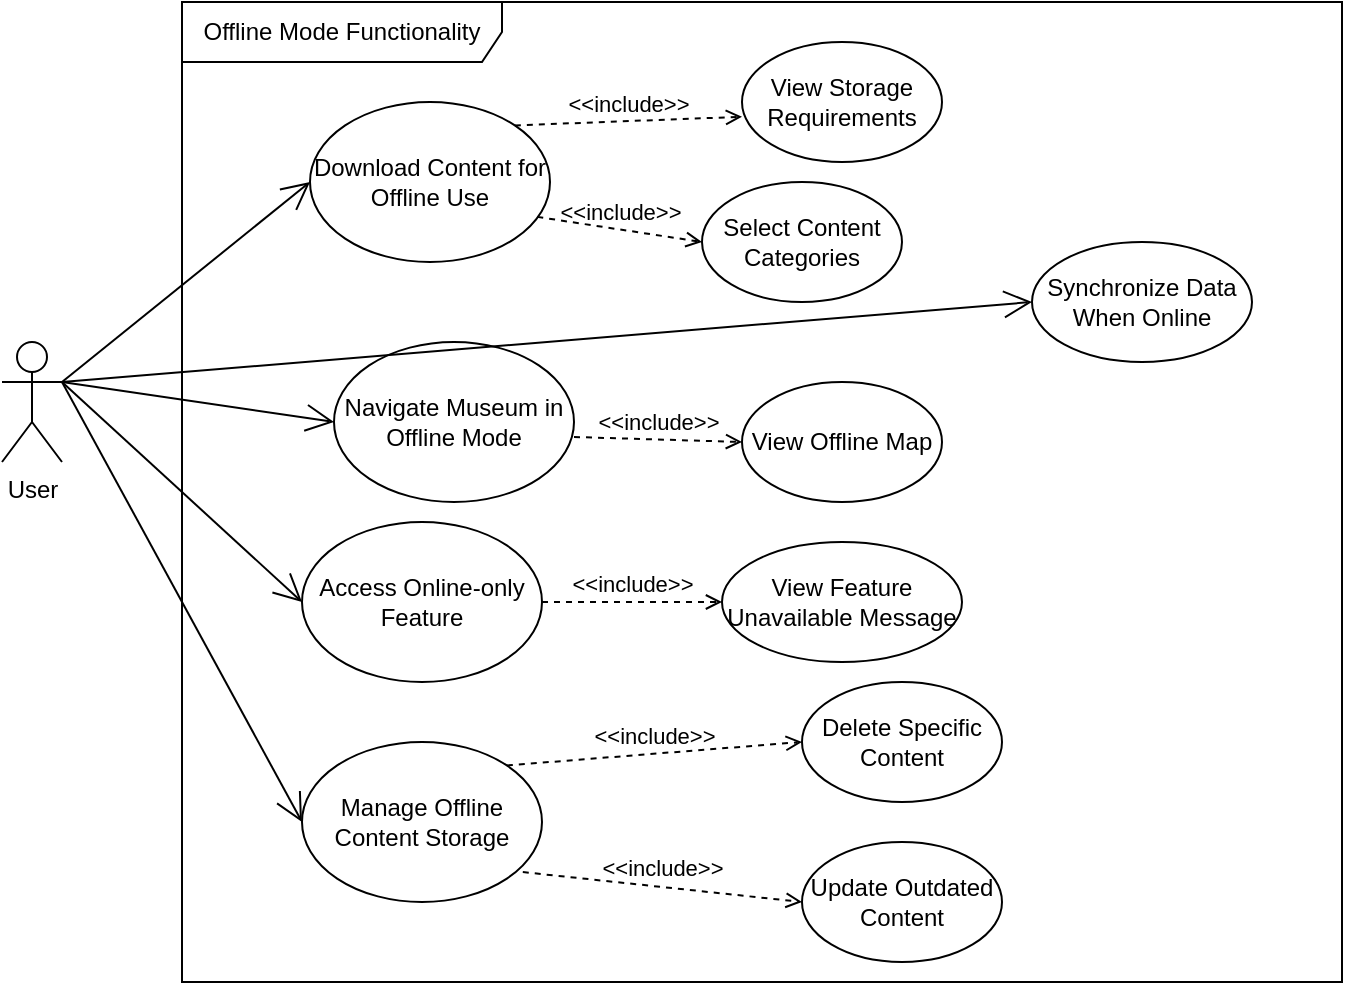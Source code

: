 <mxfile version="26.1.3">
  <diagram id="C5RBs43oDa-KdzZeNtuy" name="Page-1">
    <mxGraphModel dx="1050" dy="557" grid="1" gridSize="10" guides="1" tooltips="1" connect="1" arrows="1" fold="1" page="1" pageScale="1" pageWidth="827" pageHeight="1169" math="0" shadow="0">
      <root>
        <mxCell id="WIyWlLk6GJQsqaUBKTNV-0" />
        <mxCell id="WIyWlLk6GJQsqaUBKTNV-1" parent="WIyWlLk6GJQsqaUBKTNV-0" />
        <mxCell id="lv9YnxyCzNiJ2VLWQXhp-0" value="Offline Mode Functionality" style="shape=umlFrame;whiteSpace=wrap;html=1;pointerEvents=0;recursiveResize=0;container=1;collapsible=0;width=160;" parent="WIyWlLk6GJQsqaUBKTNV-1" vertex="1">
          <mxGeometry x="230" y="150" width="580" height="490" as="geometry" />
        </mxCell>
        <mxCell id="lv9YnxyCzNiJ2VLWQXhp-1" value="Download Content for Offline Use" style="ellipse;whiteSpace=wrap;html=1;" parent="lv9YnxyCzNiJ2VLWQXhp-0" vertex="1">
          <mxGeometry x="64" y="50" width="120" height="80" as="geometry" />
        </mxCell>
        <mxCell id="lv9YnxyCzNiJ2VLWQXhp-2" value="View Storage Requirements" style="ellipse;whiteSpace=wrap;html=1;" parent="lv9YnxyCzNiJ2VLWQXhp-0" vertex="1">
          <mxGeometry x="280" y="20" width="100" height="60" as="geometry" />
        </mxCell>
        <mxCell id="lv9YnxyCzNiJ2VLWQXhp-3" value="Select Content Categories" style="ellipse;whiteSpace=wrap;html=1;" parent="lv9YnxyCzNiJ2VLWQXhp-0" vertex="1">
          <mxGeometry x="260" y="90" width="100" height="60" as="geometry" />
        </mxCell>
        <mxCell id="lv9YnxyCzNiJ2VLWQXhp-4" value="Navigate Museum in Offline Mode" style="ellipse;whiteSpace=wrap;html=1;" parent="lv9YnxyCzNiJ2VLWQXhp-0" vertex="1">
          <mxGeometry x="76" y="170" width="120" height="80" as="geometry" />
        </mxCell>
        <mxCell id="lv9YnxyCzNiJ2VLWQXhp-5" value="View Offline Map" style="ellipse;whiteSpace=wrap;html=1;" parent="lv9YnxyCzNiJ2VLWQXhp-0" vertex="1">
          <mxGeometry x="280" y="190" width="100" height="60" as="geometry" />
        </mxCell>
        <mxCell id="lv9YnxyCzNiJ2VLWQXhp-6" value="Access Online-only Feature" style="ellipse;whiteSpace=wrap;html=1;" parent="lv9YnxyCzNiJ2VLWQXhp-0" vertex="1">
          <mxGeometry x="60" y="260" width="120" height="80" as="geometry" />
        </mxCell>
        <mxCell id="lv9YnxyCzNiJ2VLWQXhp-7" value="View Feature Unavailable Message" style="ellipse;whiteSpace=wrap;html=1;" parent="lv9YnxyCzNiJ2VLWQXhp-0" vertex="1">
          <mxGeometry x="270" y="270" width="120" height="60" as="geometry" />
        </mxCell>
        <mxCell id="lv9YnxyCzNiJ2VLWQXhp-8" value="Synchronize Data When Online" style="ellipse;whiteSpace=wrap;html=1;" parent="lv9YnxyCzNiJ2VLWQXhp-0" vertex="1">
          <mxGeometry x="425" y="120" width="110" height="60" as="geometry" />
        </mxCell>
        <mxCell id="lv9YnxyCzNiJ2VLWQXhp-10" value="Manage Offline Content Storage" style="ellipse;whiteSpace=wrap;html=1;" parent="lv9YnxyCzNiJ2VLWQXhp-0" vertex="1">
          <mxGeometry x="60" y="370" width="120" height="80" as="geometry" />
        </mxCell>
        <mxCell id="lv9YnxyCzNiJ2VLWQXhp-11" value="Delete Specific Content" style="ellipse;whiteSpace=wrap;html=1;" parent="lv9YnxyCzNiJ2VLWQXhp-0" vertex="1">
          <mxGeometry x="310" y="340" width="100" height="60" as="geometry" />
        </mxCell>
        <mxCell id="lv9YnxyCzNiJ2VLWQXhp-12" value="Update Outdated Content" style="ellipse;whiteSpace=wrap;html=1;" parent="lv9YnxyCzNiJ2VLWQXhp-0" vertex="1">
          <mxGeometry x="310" y="420" width="100" height="60" as="geometry" />
        </mxCell>
        <mxCell id="T8xEX9JWnPnyw04taqtV-0" value="&amp;lt;&amp;lt;include&amp;gt;&amp;gt;" style="html=1;verticalAlign=bottom;labelBackgroundColor=none;endArrow=open;endFill=0;dashed=1;rounded=0;entryX=0;entryY=0.623;entryDx=0;entryDy=0;entryPerimeter=0;exitX=1;exitY=0;exitDx=0;exitDy=0;" parent="lv9YnxyCzNiJ2VLWQXhp-0" source="lv9YnxyCzNiJ2VLWQXhp-1" target="lv9YnxyCzNiJ2VLWQXhp-2" edge="1">
          <mxGeometry width="160" relative="1" as="geometry">
            <mxPoint x="190" y="40" as="sourcePoint" />
            <mxPoint x="350" y="40" as="targetPoint" />
          </mxGeometry>
        </mxCell>
        <mxCell id="T8xEX9JWnPnyw04taqtV-1" value="&amp;lt;&amp;lt;include&amp;gt;&amp;gt;" style="html=1;verticalAlign=bottom;labelBackgroundColor=none;endArrow=open;endFill=0;dashed=1;rounded=0;entryX=0;entryY=0.5;entryDx=0;entryDy=0;exitX=0.947;exitY=0.718;exitDx=0;exitDy=0;exitPerimeter=0;" parent="lv9YnxyCzNiJ2VLWQXhp-0" source="lv9YnxyCzNiJ2VLWQXhp-1" target="lv9YnxyCzNiJ2VLWQXhp-3" edge="1">
          <mxGeometry width="160" relative="1" as="geometry">
            <mxPoint x="196" y="100" as="sourcePoint" />
            <mxPoint x="298" y="105" as="targetPoint" />
          </mxGeometry>
        </mxCell>
        <mxCell id="T8xEX9JWnPnyw04taqtV-3" value="&amp;lt;&amp;lt;include&amp;gt;&amp;gt;" style="html=1;verticalAlign=bottom;labelBackgroundColor=none;endArrow=open;endFill=0;dashed=1;rounded=0;entryX=0;entryY=0.5;entryDx=0;entryDy=0;exitX=1;exitY=0;exitDx=0;exitDy=0;" parent="lv9YnxyCzNiJ2VLWQXhp-0" target="lv9YnxyCzNiJ2VLWQXhp-5" edge="1">
          <mxGeometry width="160" relative="1" as="geometry">
            <mxPoint x="196" y="217.5" as="sourcePoint" />
            <mxPoint x="298" y="222.5" as="targetPoint" />
          </mxGeometry>
        </mxCell>
        <mxCell id="T8xEX9JWnPnyw04taqtV-4" value="&amp;lt;&amp;lt;include&amp;gt;&amp;gt;" style="html=1;verticalAlign=bottom;labelBackgroundColor=none;endArrow=open;endFill=0;dashed=1;rounded=0;entryX=0;entryY=0.5;entryDx=0;entryDy=0;exitX=1;exitY=0.5;exitDx=0;exitDy=0;" parent="lv9YnxyCzNiJ2VLWQXhp-0" source="lv9YnxyCzNiJ2VLWQXhp-6" target="lv9YnxyCzNiJ2VLWQXhp-7" edge="1">
          <mxGeometry width="160" relative="1" as="geometry">
            <mxPoint x="180" y="310" as="sourcePoint" />
            <mxPoint x="282" y="315" as="targetPoint" />
          </mxGeometry>
        </mxCell>
        <mxCell id="T8xEX9JWnPnyw04taqtV-5" value="&amp;lt;&amp;lt;include&amp;gt;&amp;gt;" style="html=1;verticalAlign=bottom;labelBackgroundColor=none;endArrow=open;endFill=0;dashed=1;rounded=0;entryX=0;entryY=0.5;entryDx=0;entryDy=0;exitX=1;exitY=0;exitDx=0;exitDy=0;" parent="lv9YnxyCzNiJ2VLWQXhp-0" source="lv9YnxyCzNiJ2VLWQXhp-10" target="lv9YnxyCzNiJ2VLWQXhp-11" edge="1">
          <mxGeometry width="160" relative="1" as="geometry">
            <mxPoint x="180" y="400" as="sourcePoint" />
            <mxPoint x="282" y="405" as="targetPoint" />
          </mxGeometry>
        </mxCell>
        <mxCell id="T8xEX9JWnPnyw04taqtV-6" value="&amp;lt;&amp;lt;include&amp;gt;&amp;gt;" style="html=1;verticalAlign=bottom;labelBackgroundColor=none;endArrow=open;endFill=0;dashed=1;rounded=0;entryX=0;entryY=0.5;entryDx=0;entryDy=0;exitX=0.92;exitY=0.813;exitDx=0;exitDy=0;exitPerimeter=0;" parent="lv9YnxyCzNiJ2VLWQXhp-0" source="lv9YnxyCzNiJ2VLWQXhp-10" target="lv9YnxyCzNiJ2VLWQXhp-12" edge="1">
          <mxGeometry width="160" relative="1" as="geometry">
            <mxPoint x="184" y="430" as="sourcePoint" />
            <mxPoint x="286" y="435" as="targetPoint" />
          </mxGeometry>
        </mxCell>
        <mxCell id="lv9YnxyCzNiJ2VLWQXhp-14" value="User" style="shape=umlActor;verticalLabelPosition=bottom;verticalAlign=top;html=1;" parent="WIyWlLk6GJQsqaUBKTNV-1" vertex="1">
          <mxGeometry x="140" y="320" width="30" height="60" as="geometry" />
        </mxCell>
        <mxCell id="lv9YnxyCzNiJ2VLWQXhp-16" value="" style="endArrow=open;endFill=1;endSize=12;html=1;rounded=0;exitX=1;exitY=0.333;exitDx=0;exitDy=0;exitPerimeter=0;entryX=0;entryY=0.5;entryDx=0;entryDy=0;" parent="WIyWlLk6GJQsqaUBKTNV-1" source="lv9YnxyCzNiJ2VLWQXhp-14" target="lv9YnxyCzNiJ2VLWQXhp-1" edge="1">
          <mxGeometry width="160" relative="1" as="geometry">
            <mxPoint x="436" y="300" as="sourcePoint" />
            <mxPoint x="596" y="300" as="targetPoint" />
          </mxGeometry>
        </mxCell>
        <mxCell id="lv9YnxyCzNiJ2VLWQXhp-17" value="" style="endArrow=open;endFill=1;endSize=12;html=1;rounded=0;exitX=1;exitY=0.333;exitDx=0;exitDy=0;exitPerimeter=0;entryX=0;entryY=0.5;entryDx=0;entryDy=0;" parent="WIyWlLk6GJQsqaUBKTNV-1" source="lv9YnxyCzNiJ2VLWQXhp-14" target="lv9YnxyCzNiJ2VLWQXhp-4" edge="1">
          <mxGeometry width="160" relative="1" as="geometry">
            <mxPoint x="210" y="330" as="sourcePoint" />
            <mxPoint x="316" y="230" as="targetPoint" />
          </mxGeometry>
        </mxCell>
        <mxCell id="lv9YnxyCzNiJ2VLWQXhp-18" value="" style="endArrow=open;endFill=1;endSize=12;html=1;rounded=0;exitX=1;exitY=0.333;exitDx=0;exitDy=0;exitPerimeter=0;entryX=0;entryY=0.5;entryDx=0;entryDy=0;" parent="WIyWlLk6GJQsqaUBKTNV-1" source="lv9YnxyCzNiJ2VLWQXhp-14" target="lv9YnxyCzNiJ2VLWQXhp-6" edge="1">
          <mxGeometry width="160" relative="1" as="geometry">
            <mxPoint x="220" y="340" as="sourcePoint" />
            <mxPoint x="326" y="340" as="targetPoint" />
          </mxGeometry>
        </mxCell>
        <mxCell id="lv9YnxyCzNiJ2VLWQXhp-19" value="" style="endArrow=open;endFill=1;endSize=12;html=1;rounded=0;exitX=1;exitY=0.333;exitDx=0;exitDy=0;exitPerimeter=0;entryX=0;entryY=0.5;entryDx=0;entryDy=0;" parent="WIyWlLk6GJQsqaUBKTNV-1" source="lv9YnxyCzNiJ2VLWQXhp-14" target="lv9YnxyCzNiJ2VLWQXhp-10" edge="1">
          <mxGeometry width="160" relative="1" as="geometry">
            <mxPoint x="230" y="350" as="sourcePoint" />
            <mxPoint x="336" y="450" as="targetPoint" />
          </mxGeometry>
        </mxCell>
        <mxCell id="lv9YnxyCzNiJ2VLWQXhp-29" value="" style="endArrow=open;endFill=1;endSize=12;html=1;rounded=0;exitX=1;exitY=0.333;exitDx=0;exitDy=0;exitPerimeter=0;entryX=0;entryY=0.5;entryDx=0;entryDy=0;" parent="WIyWlLk6GJQsqaUBKTNV-1" source="lv9YnxyCzNiJ2VLWQXhp-14" target="lv9YnxyCzNiJ2VLWQXhp-8" edge="1">
          <mxGeometry width="160" relative="1" as="geometry">
            <mxPoint x="210" y="330" as="sourcePoint" />
            <mxPoint x="596" y="300" as="targetPoint" />
          </mxGeometry>
        </mxCell>
      </root>
    </mxGraphModel>
  </diagram>
</mxfile>
